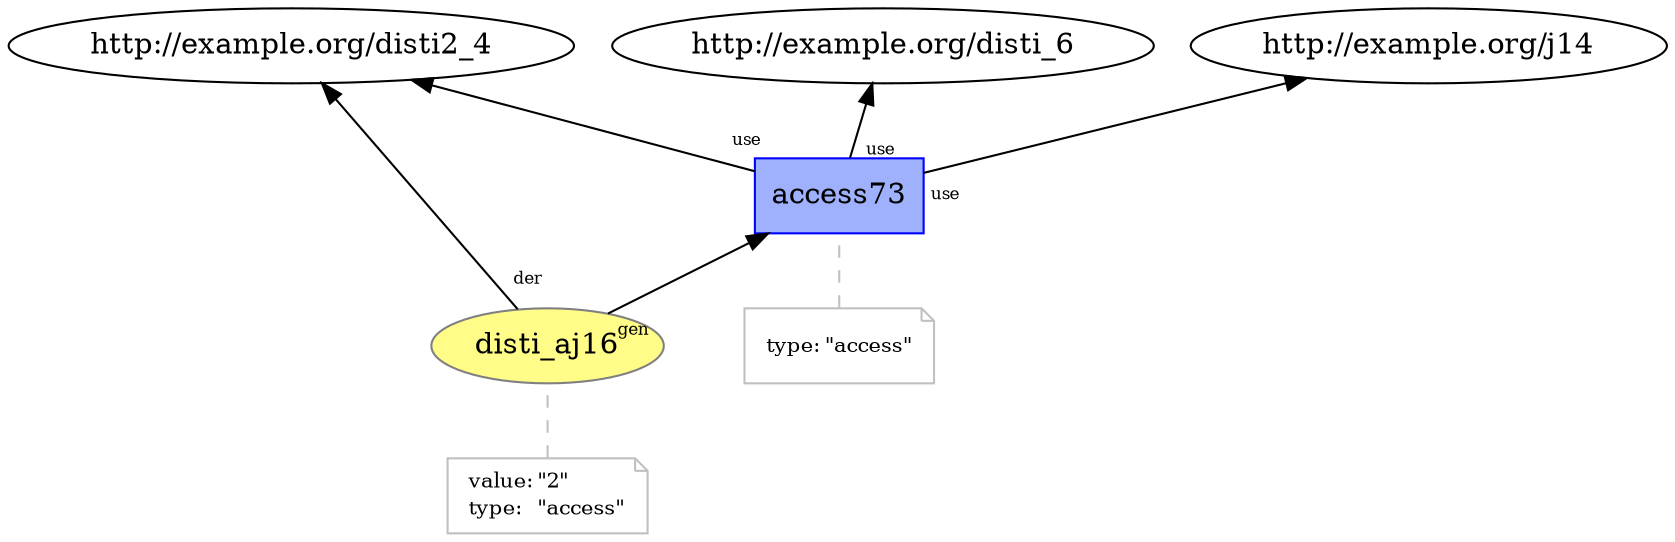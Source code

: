 digraph "PROV" { size="16,12"; rankdir="BT";
"http://example.org/disti_aj16" [fillcolor="#FFFC87",color="#808080",style="filled",label="disti_aj16",URL="http://example.org/disti_aj16"]
"-attrs0" [color="gray",shape="note",fontsize="10",fontcolor="black",label=<<TABLE cellpadding="0" border="0">
	<TR>
	    <TD align="left">value:</TD>
	    <TD align="left">&quot;2&quot;</TD>
	</TR>
	<TR>
	    <TD align="left">type:</TD>
	    <TD align="left">&quot;access&quot;</TD>
	</TR>
</TABLE>>]
"-attrs0" -> "http://example.org/disti_aj16" [color="gray",style="dashed",arrowhead="none"]
"http://example.org/access73" [fillcolor="#9FB1FC",color="#0000FF",shape="polygon",sides="4",style="filled",label="access73",URL="http://example.org/access73"]
"-attrs1" [color="gray",shape="note",fontsize="10",fontcolor="black",label=<<TABLE cellpadding="0" border="0">
	<TR>
	    <TD align="left">type:</TD>
	    <TD align="left">&quot;access&quot;</TD>
	</TR>
</TABLE>>]
"-attrs1" -> "http://example.org/access73" [color="gray",style="dashed",arrowhead="none"]
"http://example.org/access73" -> "http://example.org/disti2_4" [labelfontsize="8",labeldistance="1.5",labelangle="60.0",rotation="20",taillabel="use"]
"http://example.org/disti_aj16" -> "http://example.org/disti2_4" [labelfontsize="8",labeldistance="1.5",labelangle="60.0",rotation="20",taillabel="der"]
"http://example.org/disti_aj16" -> "http://example.org/access73" [labelfontsize="8",labeldistance="1.5",labelangle="60.0",rotation="20",taillabel="gen"]
"http://example.org/access73" -> "http://example.org/disti_6" [labelfontsize="8",labeldistance="1.5",labelangle="60.0",rotation="20",taillabel="use"]
"http://example.org/access73" -> "http://example.org/j14" [labelfontsize="8",labeldistance="1.5",labelangle="60.0",rotation="20",taillabel="use"]
}